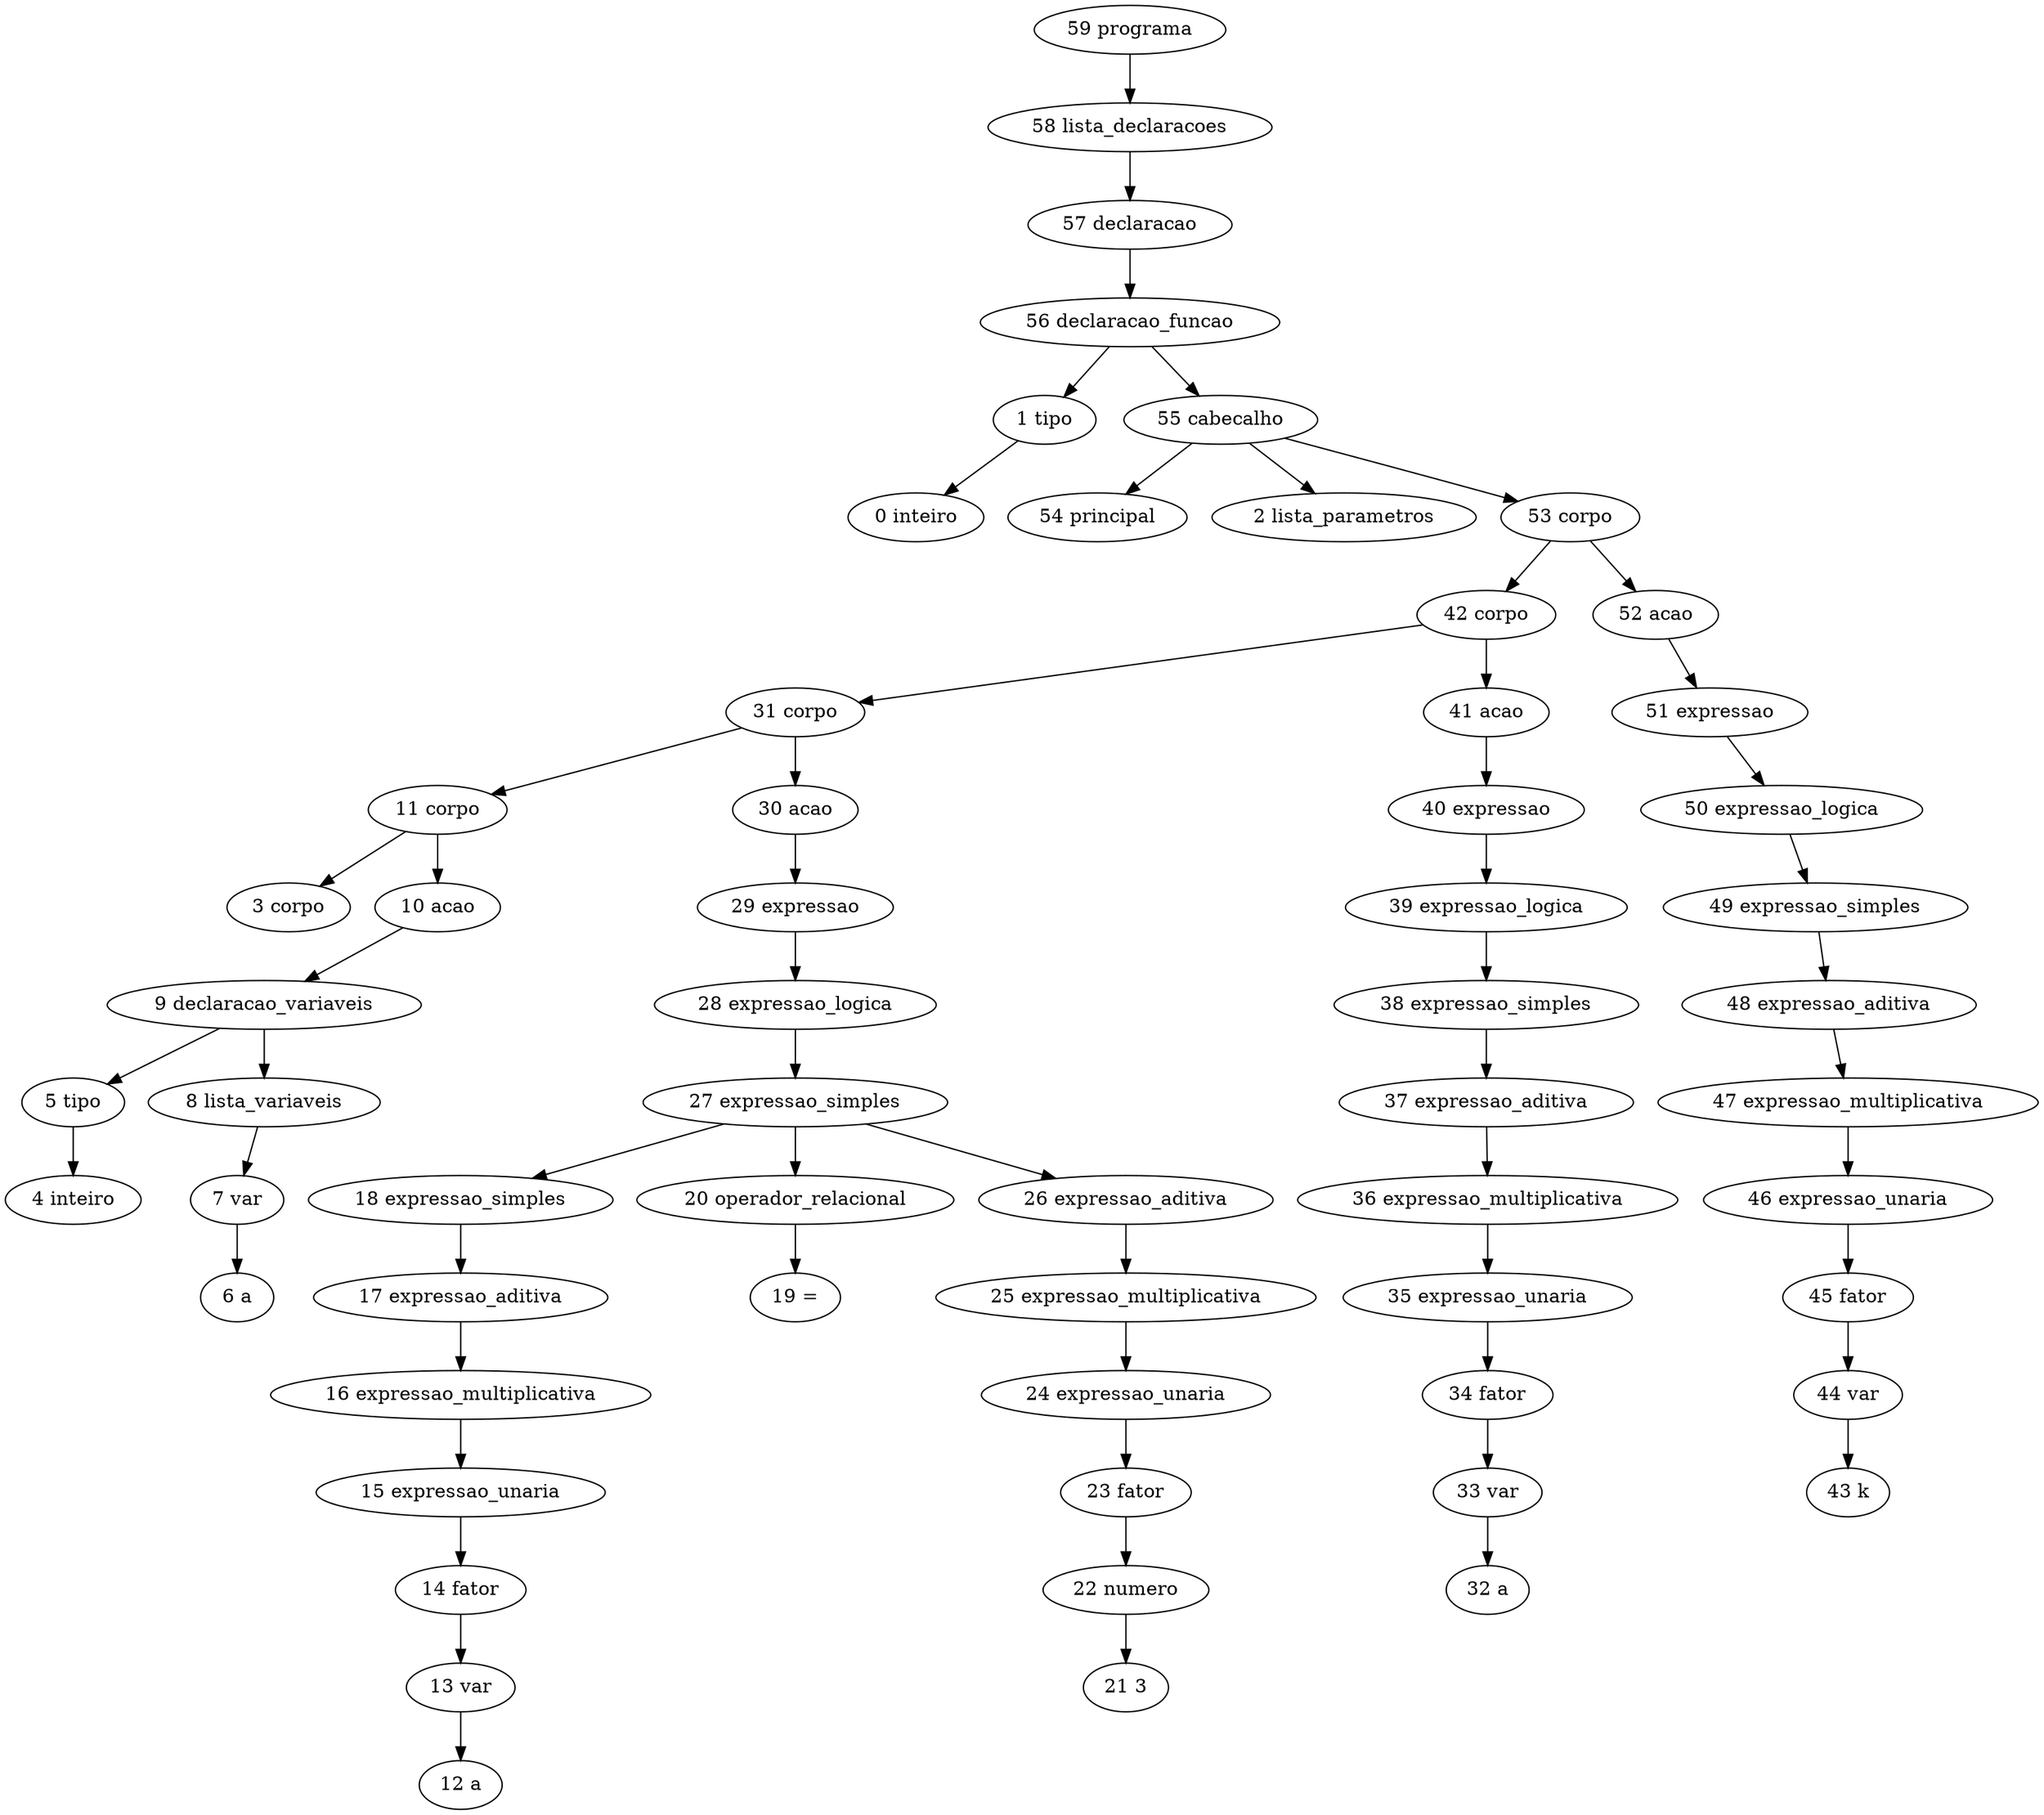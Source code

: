 // Análise sintática
digraph {
	"59 programa"
	"58 lista_declaracoes"
	"59 programa" -> "58 lista_declaracoes"
	"57 declaracao"
	"58 lista_declaracoes" -> "57 declaracao"
	"56 declaracao_funcao"
	"57 declaracao" -> "56 declaracao_funcao"
	"1 tipo"
	"56 declaracao_funcao" -> "1 tipo"
	"0 inteiro"
	"1 tipo" -> "0 inteiro"
	"55 cabecalho"
	"56 declaracao_funcao" -> "55 cabecalho"
	"54 principal"
	"55 cabecalho" -> "54 principal"
	"2 lista_parametros"
	"55 cabecalho" -> "2 lista_parametros"
	"53 corpo"
	"55 cabecalho" -> "53 corpo"
	"42 corpo"
	"53 corpo" -> "42 corpo"
	"31 corpo"
	"42 corpo" -> "31 corpo"
	"11 corpo"
	"31 corpo" -> "11 corpo"
	"3 corpo"
	"11 corpo" -> "3 corpo"
	"10 acao"
	"11 corpo" -> "10 acao"
	"9 declaracao_variaveis"
	"10 acao" -> "9 declaracao_variaveis"
	"5 tipo"
	"9 declaracao_variaveis" -> "5 tipo"
	"4 inteiro"
	"5 tipo" -> "4 inteiro"
	"8 lista_variaveis"
	"9 declaracao_variaveis" -> "8 lista_variaveis"
	"7 var"
	"8 lista_variaveis" -> "7 var"
	"6 a"
	"7 var" -> "6 a"
	"30 acao"
	"31 corpo" -> "30 acao"
	"29 expressao"
	"30 acao" -> "29 expressao"
	"28 expressao_logica"
	"29 expressao" -> "28 expressao_logica"
	"27 expressao_simples"
	"28 expressao_logica" -> "27 expressao_simples"
	"18 expressao_simples"
	"27 expressao_simples" -> "18 expressao_simples"
	"17 expressao_aditiva"
	"18 expressao_simples" -> "17 expressao_aditiva"
	"16 expressao_multiplicativa"
	"17 expressao_aditiva" -> "16 expressao_multiplicativa"
	"15 expressao_unaria"
	"16 expressao_multiplicativa" -> "15 expressao_unaria"
	"14 fator"
	"15 expressao_unaria" -> "14 fator"
	"13 var"
	"14 fator" -> "13 var"
	"12 a"
	"13 var" -> "12 a"
	"20 operador_relacional"
	"27 expressao_simples" -> "20 operador_relacional"
	"19 ="
	"20 operador_relacional" -> "19 ="
	"26 expressao_aditiva"
	"27 expressao_simples" -> "26 expressao_aditiva"
	"25 expressao_multiplicativa"
	"26 expressao_aditiva" -> "25 expressao_multiplicativa"
	"24 expressao_unaria"
	"25 expressao_multiplicativa" -> "24 expressao_unaria"
	"23 fator"
	"24 expressao_unaria" -> "23 fator"
	"22 numero"
	"23 fator" -> "22 numero"
	"21 3"
	"22 numero" -> "21 3"
	"41 acao"
	"42 corpo" -> "41 acao"
	"40 expressao"
	"41 acao" -> "40 expressao"
	"39 expressao_logica"
	"40 expressao" -> "39 expressao_logica"
	"38 expressao_simples"
	"39 expressao_logica" -> "38 expressao_simples"
	"37 expressao_aditiva"
	"38 expressao_simples" -> "37 expressao_aditiva"
	"36 expressao_multiplicativa"
	"37 expressao_aditiva" -> "36 expressao_multiplicativa"
	"35 expressao_unaria"
	"36 expressao_multiplicativa" -> "35 expressao_unaria"
	"34 fator"
	"35 expressao_unaria" -> "34 fator"
	"33 var"
	"34 fator" -> "33 var"
	"32 a"
	"33 var" -> "32 a"
	"52 acao"
	"53 corpo" -> "52 acao"
	"51 expressao"
	"52 acao" -> "51 expressao"
	"50 expressao_logica"
	"51 expressao" -> "50 expressao_logica"
	"49 expressao_simples"
	"50 expressao_logica" -> "49 expressao_simples"
	"48 expressao_aditiva"
	"49 expressao_simples" -> "48 expressao_aditiva"
	"47 expressao_multiplicativa"
	"48 expressao_aditiva" -> "47 expressao_multiplicativa"
	"46 expressao_unaria"
	"47 expressao_multiplicativa" -> "46 expressao_unaria"
	"45 fator"
	"46 expressao_unaria" -> "45 fator"
	"44 var"
	"45 fator" -> "44 var"
	"43 k"
	"44 var" -> "43 k"
}
